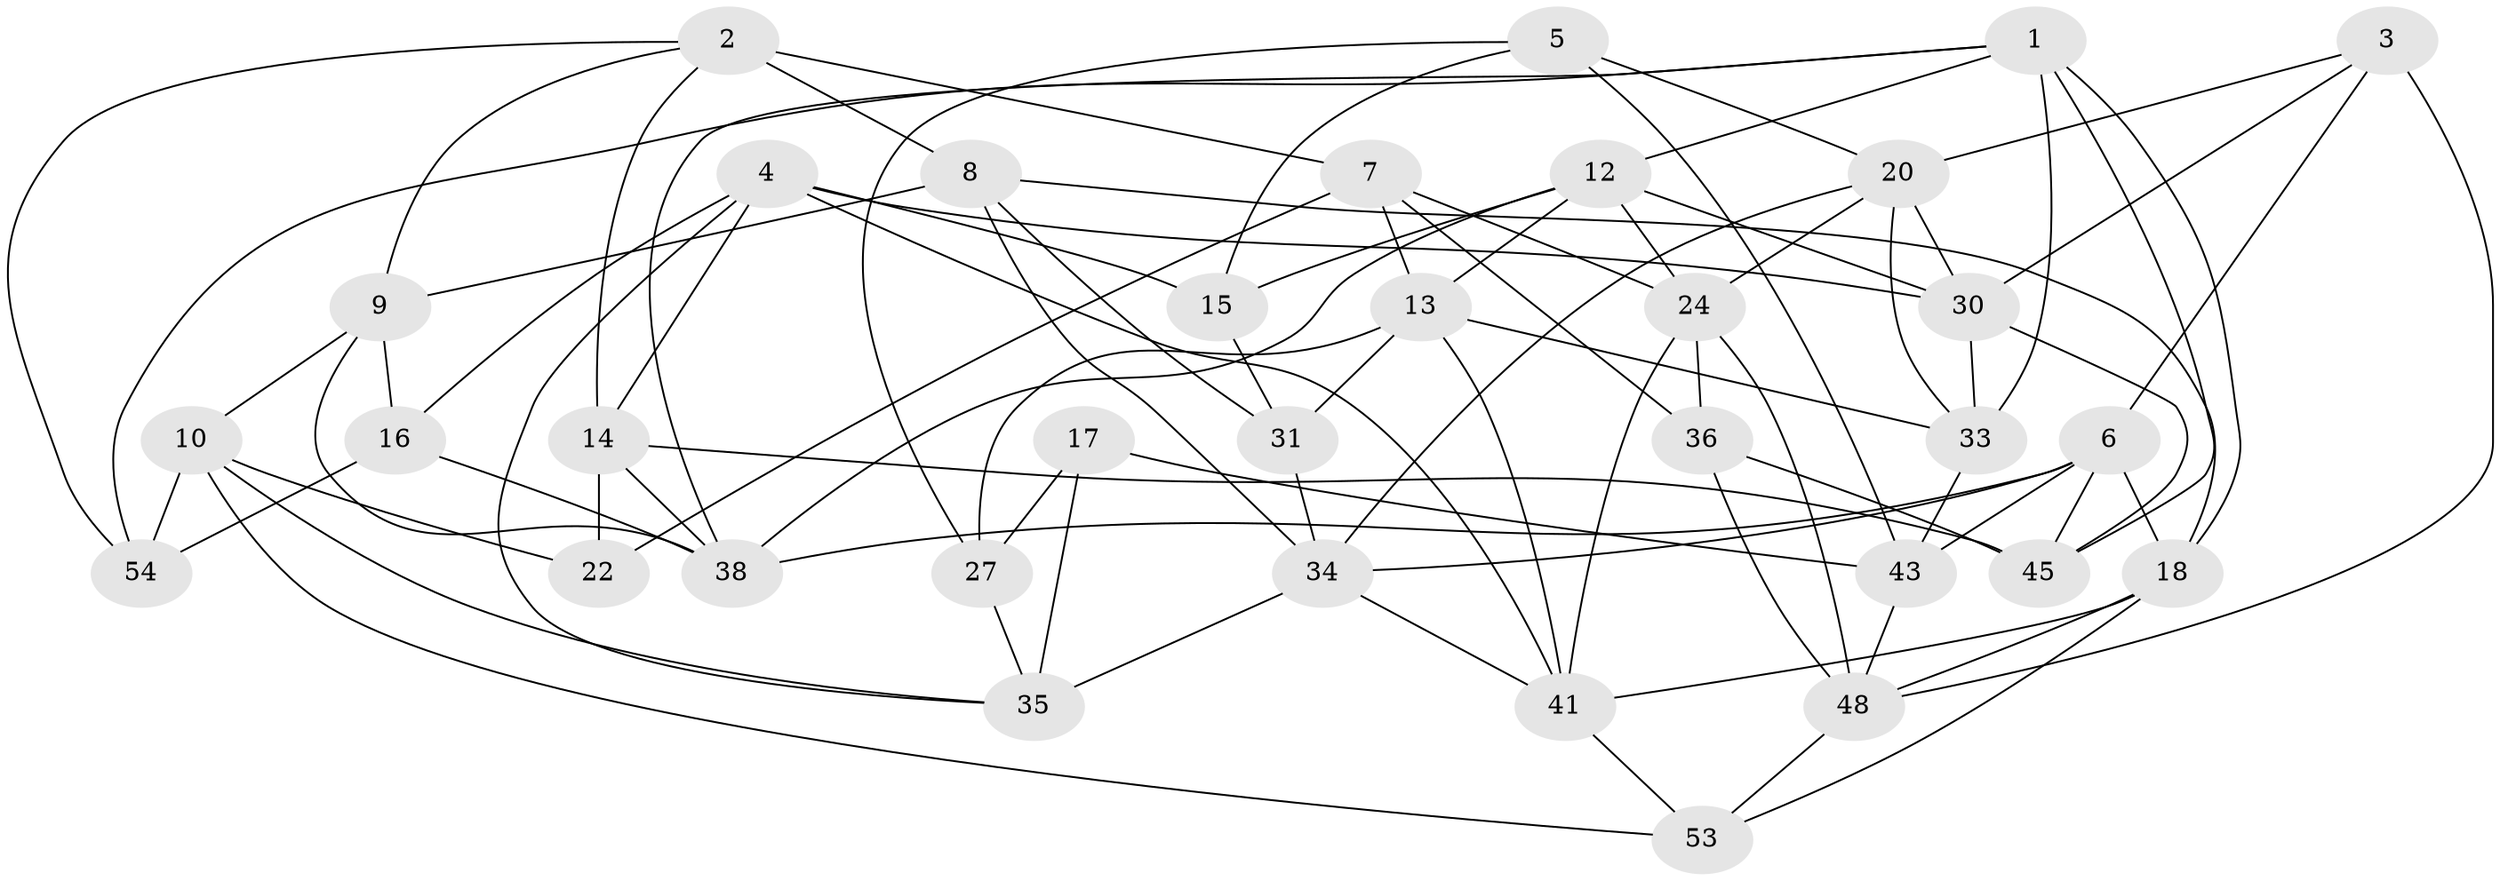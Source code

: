 // Generated by graph-tools (version 1.1) at 2025/52/02/27/25 19:52:30]
// undirected, 34 vertices, 85 edges
graph export_dot {
graph [start="1"]
  node [color=gray90,style=filled];
  1 [super="+37"];
  2 [super="+29"];
  3;
  4 [super="+25"];
  5;
  6 [super="+21"];
  7 [super="+11"];
  8 [super="+26"];
  9 [super="+47"];
  10 [super="+44"];
  12 [super="+32"];
  13 [super="+55"];
  14 [super="+19"];
  15;
  16;
  17;
  18 [super="+57"];
  20 [super="+23"];
  22;
  24 [super="+28"];
  27;
  30 [super="+40"];
  31;
  33 [super="+39"];
  34 [super="+52"];
  35 [super="+42"];
  36;
  38 [super="+49"];
  41 [super="+50"];
  43 [super="+46"];
  45 [super="+51"];
  48 [super="+56"];
  53;
  54;
  1 -- 18;
  1 -- 38;
  1 -- 33;
  1 -- 12;
  1 -- 45;
  1 -- 54;
  2 -- 8;
  2 -- 7 [weight=2];
  2 -- 9;
  2 -- 54;
  2 -- 14;
  3 -- 30;
  3 -- 20;
  3 -- 48;
  3 -- 6;
  4 -- 14;
  4 -- 35;
  4 -- 30;
  4 -- 16;
  4 -- 41;
  4 -- 15;
  5 -- 27;
  5 -- 20;
  5 -- 15;
  5 -- 43;
  6 -- 34;
  6 -- 18;
  6 -- 43;
  6 -- 38;
  6 -- 45;
  7 -- 36;
  7 -- 22;
  7 -- 24;
  7 -- 13;
  8 -- 31;
  8 -- 9 [weight=2];
  8 -- 18;
  8 -- 34;
  9 -- 16;
  9 -- 10;
  9 -- 38;
  10 -- 22 [weight=2];
  10 -- 54;
  10 -- 35;
  10 -- 53;
  12 -- 15;
  12 -- 38;
  12 -- 30;
  12 -- 24;
  12 -- 13;
  13 -- 31;
  13 -- 41;
  13 -- 33;
  13 -- 27;
  14 -- 45 [weight=2];
  14 -- 22;
  14 -- 38;
  15 -- 31;
  16 -- 54;
  16 -- 38;
  17 -- 35 [weight=2];
  17 -- 43;
  17 -- 27;
  18 -- 48;
  18 -- 41;
  18 -- 53;
  20 -- 34;
  20 -- 24;
  20 -- 33;
  20 -- 30;
  24 -- 48;
  24 -- 36;
  24 -- 41;
  27 -- 35;
  30 -- 45;
  30 -- 33;
  31 -- 34;
  33 -- 43 [weight=2];
  34 -- 41;
  34 -- 35;
  36 -- 45;
  36 -- 48;
  41 -- 53;
  43 -- 48;
  48 -- 53;
}
